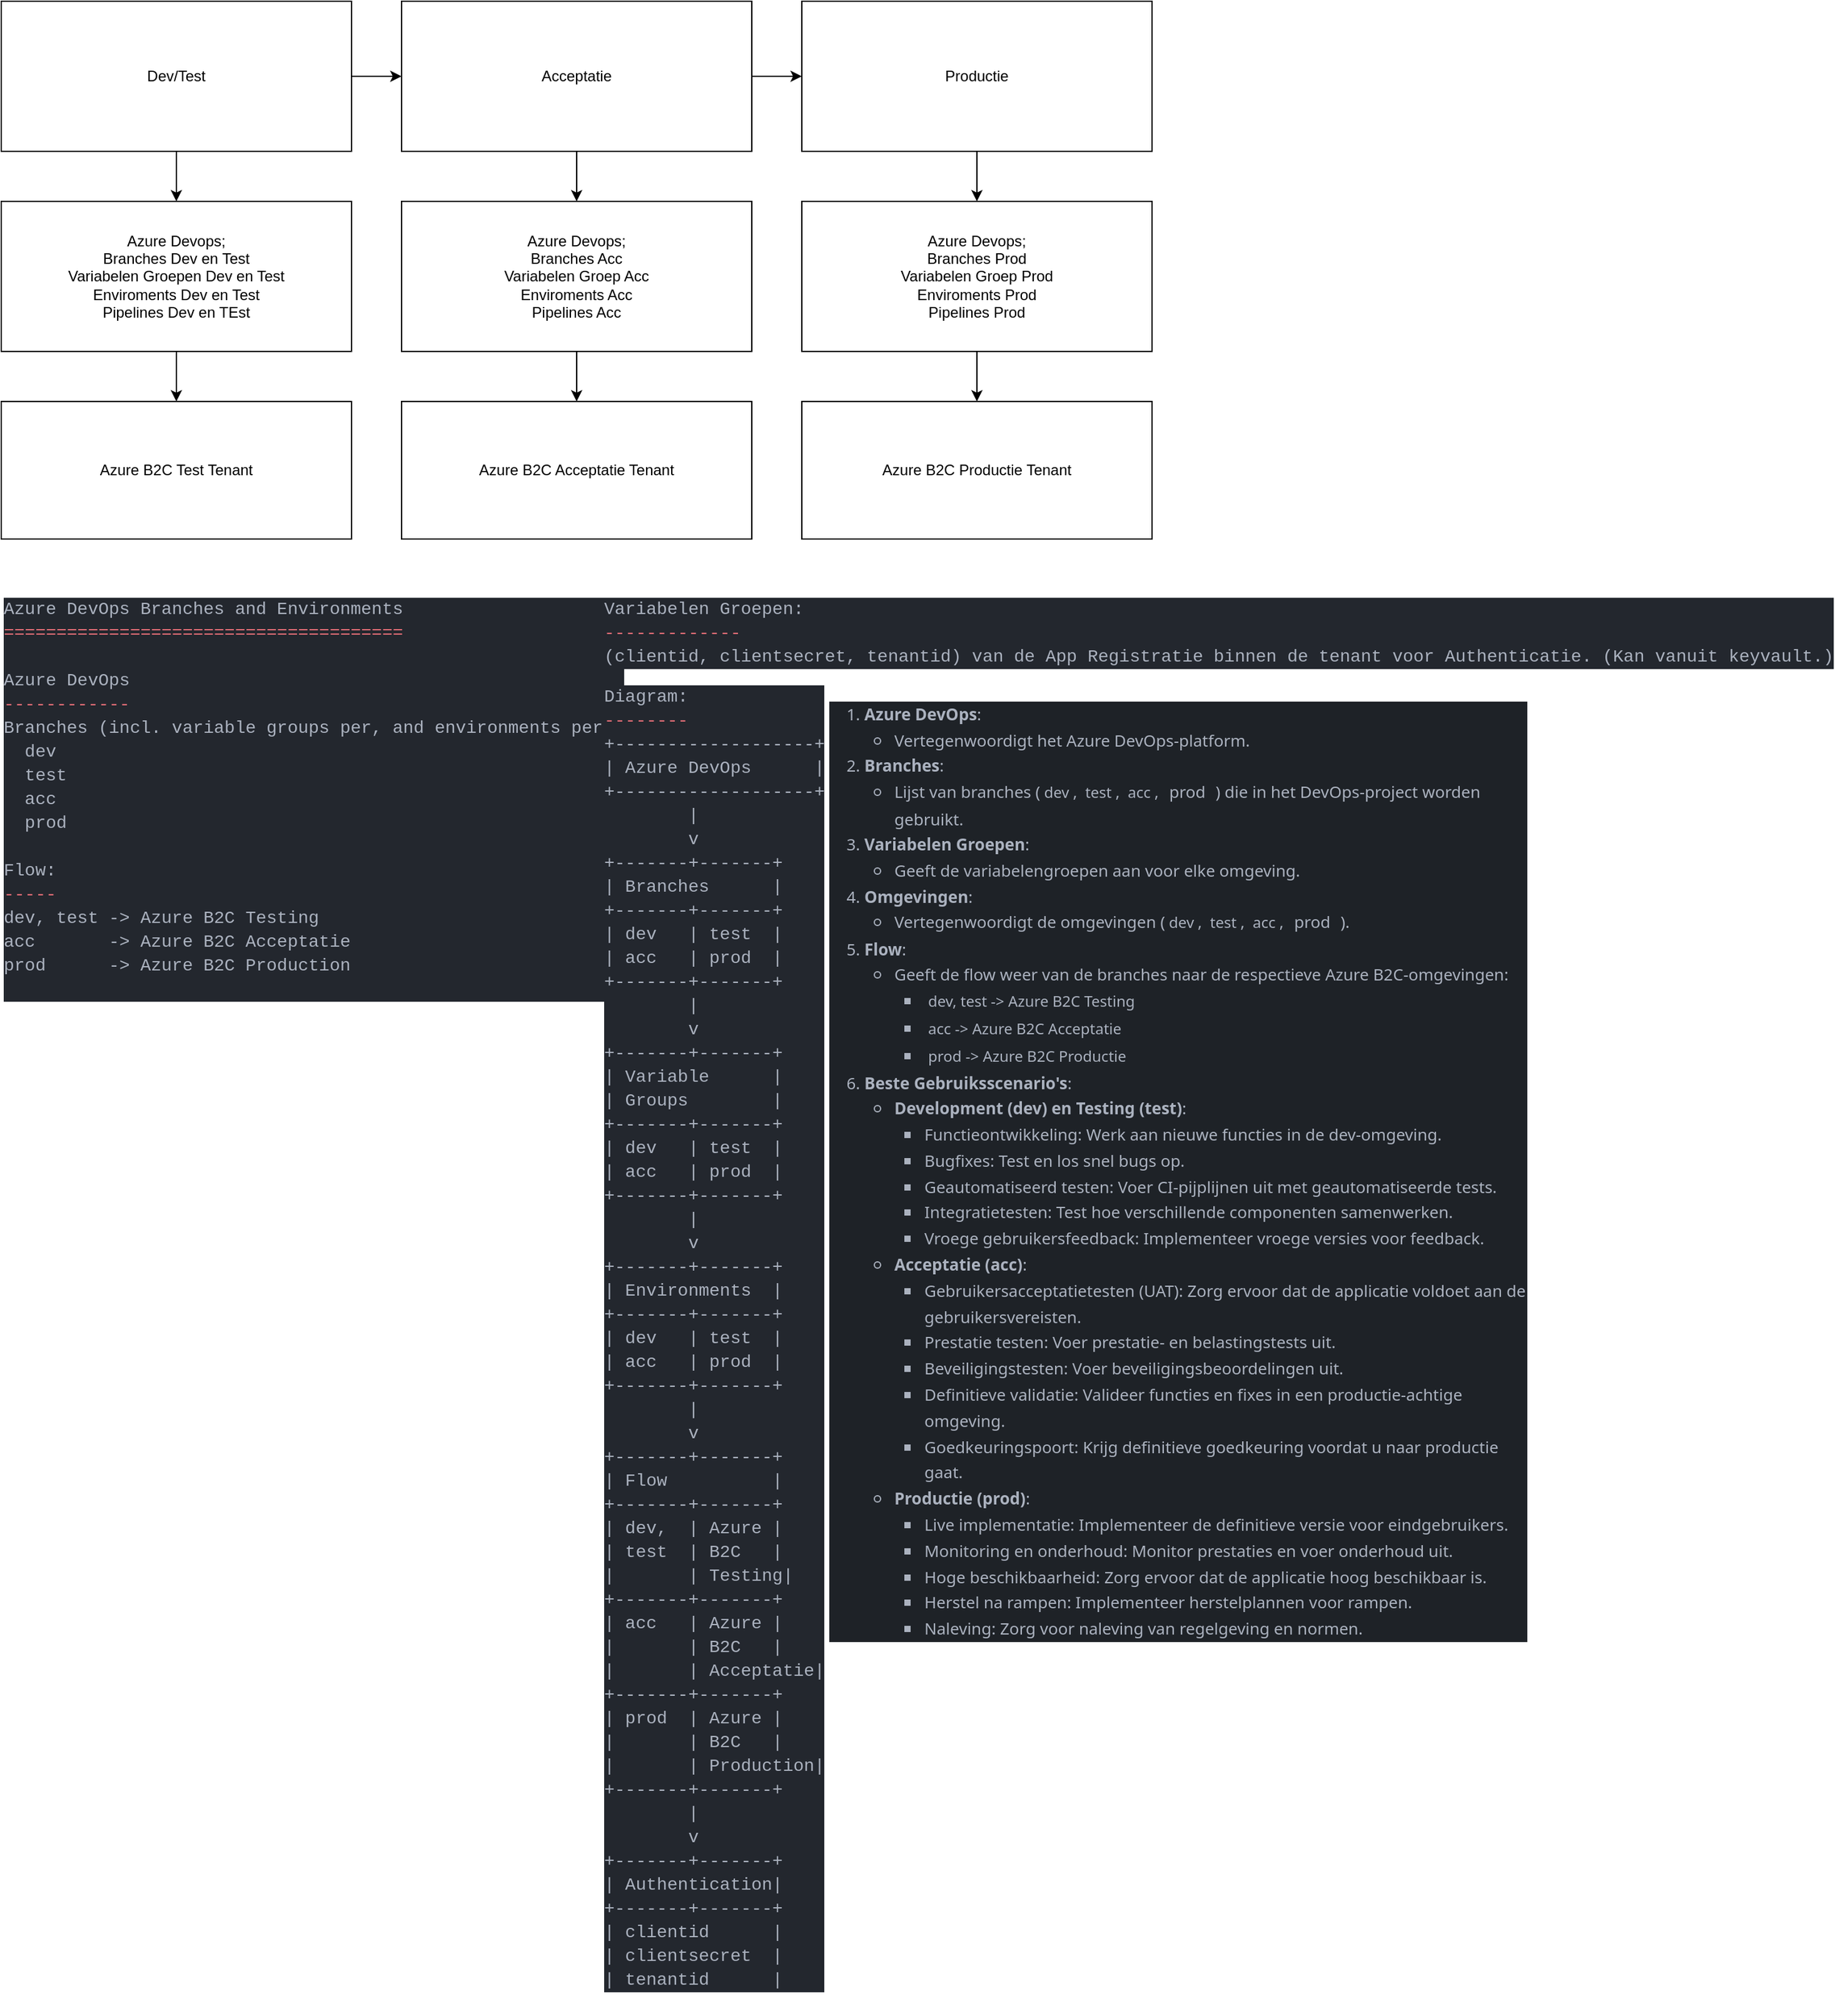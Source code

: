 <mxfile version="24.8.4">
  <diagram name="Page-1" id="_1MWCBeagtgbKKwirDyr">
    <mxGraphModel dx="1424" dy="1261" grid="1" gridSize="10" guides="1" tooltips="1" connect="1" arrows="1" fold="1" page="1" pageScale="1" pageWidth="827" pageHeight="1169" math="0" shadow="0">
      <root>
        <mxCell id="0" />
        <mxCell id="1" parent="0" />
        <mxCell id="xZTG9cuoFfoog_Mrd_5Y-6" style="edgeStyle=orthogonalEdgeStyle;rounded=0;orthogonalLoop=1;jettySize=auto;html=1;entryX=0.5;entryY=0;entryDx=0;entryDy=0;" edge="1" parent="1" source="xZTG9cuoFfoog_Mrd_5Y-1" target="xZTG9cuoFfoog_Mrd_5Y-4">
          <mxGeometry relative="1" as="geometry" />
        </mxCell>
        <mxCell id="xZTG9cuoFfoog_Mrd_5Y-12" style="edgeStyle=orthogonalEdgeStyle;rounded=0;orthogonalLoop=1;jettySize=auto;html=1;entryX=0;entryY=0.5;entryDx=0;entryDy=0;" edge="1" parent="1" source="xZTG9cuoFfoog_Mrd_5Y-1" target="xZTG9cuoFfoog_Mrd_5Y-2">
          <mxGeometry relative="1" as="geometry" />
        </mxCell>
        <mxCell id="xZTG9cuoFfoog_Mrd_5Y-1" value="Dev/Test" style="rounded=0;whiteSpace=wrap;html=1;" vertex="1" parent="1">
          <mxGeometry width="280" height="120" as="geometry" />
        </mxCell>
        <mxCell id="xZTG9cuoFfoog_Mrd_5Y-10" style="edgeStyle=orthogonalEdgeStyle;rounded=0;orthogonalLoop=1;jettySize=auto;html=1;" edge="1" parent="1" source="xZTG9cuoFfoog_Mrd_5Y-2" target="xZTG9cuoFfoog_Mrd_5Y-8">
          <mxGeometry relative="1" as="geometry" />
        </mxCell>
        <mxCell id="xZTG9cuoFfoog_Mrd_5Y-13" style="edgeStyle=orthogonalEdgeStyle;rounded=0;orthogonalLoop=1;jettySize=auto;html=1;entryX=0;entryY=0.5;entryDx=0;entryDy=0;" edge="1" parent="1" source="xZTG9cuoFfoog_Mrd_5Y-2" target="xZTG9cuoFfoog_Mrd_5Y-3">
          <mxGeometry relative="1" as="geometry" />
        </mxCell>
        <mxCell id="xZTG9cuoFfoog_Mrd_5Y-2" value="Acceptatie" style="rounded=0;whiteSpace=wrap;html=1;" vertex="1" parent="1">
          <mxGeometry x="320" width="280" height="120" as="geometry" />
        </mxCell>
        <mxCell id="xZTG9cuoFfoog_Mrd_5Y-16" style="edgeStyle=orthogonalEdgeStyle;rounded=0;orthogonalLoop=1;jettySize=auto;html=1;entryX=0.5;entryY=0;entryDx=0;entryDy=0;" edge="1" parent="1" source="xZTG9cuoFfoog_Mrd_5Y-3" target="xZTG9cuoFfoog_Mrd_5Y-14">
          <mxGeometry relative="1" as="geometry" />
        </mxCell>
        <mxCell id="xZTG9cuoFfoog_Mrd_5Y-3" value="Productie" style="rounded=0;whiteSpace=wrap;html=1;" vertex="1" parent="1">
          <mxGeometry x="640" width="280" height="120" as="geometry" />
        </mxCell>
        <mxCell id="xZTG9cuoFfoog_Mrd_5Y-7" style="edgeStyle=orthogonalEdgeStyle;rounded=0;orthogonalLoop=1;jettySize=auto;html=1;entryX=0.5;entryY=0;entryDx=0;entryDy=0;" edge="1" parent="1" source="xZTG9cuoFfoog_Mrd_5Y-4" target="xZTG9cuoFfoog_Mrd_5Y-5">
          <mxGeometry relative="1" as="geometry" />
        </mxCell>
        <mxCell id="xZTG9cuoFfoog_Mrd_5Y-4" value="Azure Devops;&lt;div&gt;Branches Dev en Test&lt;/div&gt;&lt;div&gt;Variabelen Groepen Dev en Test&lt;/div&gt;&lt;div&gt;Enviroments Dev en Test&lt;/div&gt;&lt;div&gt;Pipelines Dev en TEst&lt;/div&gt;" style="rounded=0;whiteSpace=wrap;html=1;" vertex="1" parent="1">
          <mxGeometry y="160" width="280" height="120" as="geometry" />
        </mxCell>
        <mxCell id="xZTG9cuoFfoog_Mrd_5Y-5" value="Azure B2C Test Tenant" style="rounded=0;whiteSpace=wrap;html=1;" vertex="1" parent="1">
          <mxGeometry y="320" width="280" height="110" as="geometry" />
        </mxCell>
        <mxCell id="xZTG9cuoFfoog_Mrd_5Y-11" style="edgeStyle=orthogonalEdgeStyle;rounded=0;orthogonalLoop=1;jettySize=auto;html=1;entryX=0.5;entryY=0;entryDx=0;entryDy=0;" edge="1" parent="1" source="xZTG9cuoFfoog_Mrd_5Y-8" target="xZTG9cuoFfoog_Mrd_5Y-9">
          <mxGeometry relative="1" as="geometry" />
        </mxCell>
        <mxCell id="xZTG9cuoFfoog_Mrd_5Y-8" value="Azure Devops;&lt;div&gt;Branches Acc&lt;/div&gt;&lt;div&gt;Variabelen Groep Acc&lt;/div&gt;&lt;div&gt;Enviroments Acc&lt;/div&gt;&lt;div&gt;Pipelines Acc&lt;/div&gt;" style="rounded=0;whiteSpace=wrap;html=1;" vertex="1" parent="1">
          <mxGeometry x="320" y="160" width="280" height="120" as="geometry" />
        </mxCell>
        <mxCell id="xZTG9cuoFfoog_Mrd_5Y-9" value="Azure B2C Acceptatie Tenant" style="rounded=0;whiteSpace=wrap;html=1;" vertex="1" parent="1">
          <mxGeometry x="320" y="320" width="280" height="110" as="geometry" />
        </mxCell>
        <mxCell id="xZTG9cuoFfoog_Mrd_5Y-17" style="edgeStyle=orthogonalEdgeStyle;rounded=0;orthogonalLoop=1;jettySize=auto;html=1;entryX=0.5;entryY=0;entryDx=0;entryDy=0;" edge="1" parent="1" source="xZTG9cuoFfoog_Mrd_5Y-14" target="xZTG9cuoFfoog_Mrd_5Y-15">
          <mxGeometry relative="1" as="geometry" />
        </mxCell>
        <mxCell id="xZTG9cuoFfoog_Mrd_5Y-14" value="Azure Devops;&lt;div&gt;Branches Prod&lt;/div&gt;&lt;div&gt;Variabelen Groep&amp;nbsp;&lt;span style=&quot;background-color: initial;&quot;&gt;Prod&lt;/span&gt;&lt;/div&gt;&lt;div&gt;Enviroments&amp;nbsp;&lt;span style=&quot;background-color: initial;&quot;&gt;Prod&lt;/span&gt;&lt;/div&gt;&lt;div&gt;Pipelines&amp;nbsp;&lt;span style=&quot;background-color: initial;&quot;&gt;Prod&lt;/span&gt;&lt;/div&gt;" style="rounded=0;whiteSpace=wrap;html=1;" vertex="1" parent="1">
          <mxGeometry x="640" y="160" width="280" height="120" as="geometry" />
        </mxCell>
        <mxCell id="xZTG9cuoFfoog_Mrd_5Y-15" value="Azure B2C Productie Tenant" style="rounded=0;whiteSpace=wrap;html=1;" vertex="1" parent="1">
          <mxGeometry x="640" y="320" width="280" height="110" as="geometry" />
        </mxCell>
        <mxCell id="xZTG9cuoFfoog_Mrd_5Y-18" value="&lt;div style=&quot;color: #abb2bf;background-color: #23272e;font-family: Consolas, &#39;Courier New&#39;, monospace;font-weight: normal;font-size: 14px;line-height: 19px;white-space: pre;&quot;&gt;&lt;div&gt;&lt;span style=&quot;color: #abb2bf;&quot;&gt;Azure DevOps Branches and Environments&lt;/span&gt;&lt;/div&gt;&lt;div&gt;&lt;span style=&quot;color: #e06c75;&quot;&gt;======================================&lt;/span&gt;&lt;/div&gt;&lt;br&gt;&lt;div&gt;&lt;span style=&quot;color: #abb2bf;&quot;&gt;Azure DevOps&lt;/span&gt;&lt;/div&gt;&lt;div&gt;&lt;span style=&quot;color: #e06c75;&quot;&gt;------------&lt;/span&gt;&lt;/div&gt;&lt;div&gt;&lt;span style=&quot;color: #abb2bf;&quot;&gt;Branches (incl. variable groups per, and environments per):&lt;/span&gt;&lt;/div&gt;&lt;div&gt;&lt;span style=&quot;color: #abb2bf;&quot;&gt;&amp;nbsp; dev&lt;/span&gt;&lt;/div&gt;&lt;div&gt;&lt;span style=&quot;color: #abb2bf;&quot;&gt;&amp;nbsp; test&lt;/span&gt;&lt;/div&gt;&lt;div&gt;&lt;span style=&quot;color: #abb2bf;&quot;&gt;&amp;nbsp; acc&lt;/span&gt;&lt;/div&gt;&lt;div&gt;&lt;span style=&quot;color: #abb2bf;&quot;&gt;&amp;nbsp; prod&lt;/span&gt;&lt;/div&gt;&lt;br&gt;&lt;div&gt;&lt;span style=&quot;color: #abb2bf;&quot;&gt;Flow:&lt;/span&gt;&lt;/div&gt;&lt;div&gt;&lt;span style=&quot;color: #e06c75;&quot;&gt;-----&lt;/span&gt;&lt;/div&gt;&lt;div&gt;&lt;span style=&quot;color: #abb2bf;&quot;&gt;dev, test -&amp;gt; Azure B2C Testing&lt;/span&gt;&lt;/div&gt;&lt;div&gt;&lt;span style=&quot;color: #abb2bf;&quot;&gt;acc &amp;nbsp; &amp;nbsp; &amp;nbsp; -&amp;gt; Azure B2C Acceptatie&lt;/span&gt;&lt;/div&gt;&lt;div&gt;&lt;span style=&quot;color: #abb2bf;&quot;&gt;prod &amp;nbsp; &amp;nbsp; &amp;nbsp;-&amp;gt; Azure B2C Production&lt;/span&gt;&lt;/div&gt;&lt;br&gt;&lt;/div&gt;" style="text;whiteSpace=wrap;html=1;" vertex="1" parent="1">
          <mxGeometry y="470" width="490" height="350" as="geometry" />
        </mxCell>
        <mxCell id="xZTG9cuoFfoog_Mrd_5Y-20" value="&lt;div style=&quot;color: #abb2bf;background-color: #23272e;font-family: Consolas, &#39;Courier New&#39;, monospace;font-weight: normal;font-size: 14px;line-height: 19px;white-space: pre;&quot;&gt;&lt;div&gt;&lt;span style=&quot;color: #abb2bf;&quot;&gt;Variabelen Groepen:&lt;/span&gt;&lt;/div&gt;&lt;div&gt;&lt;span style=&quot;color: #e06c75;&quot;&gt;-------------&lt;/span&gt;&lt;/div&gt;&lt;div&gt;&lt;span style=&quot;color: #abb2bf;&quot;&gt;(clientid, clientsecret, tenantid) van de App Registratie binnen de tenant voor Authenticatie. (Kan vanuit keyvault.)&lt;/span&gt;&lt;/div&gt;&lt;/div&gt;" style="text;whiteSpace=wrap;html=1;" vertex="1" parent="1">
          <mxGeometry x="480" y="470" width="560" height="80" as="geometry" />
        </mxCell>
        <mxCell id="xZTG9cuoFfoog_Mrd_5Y-21" value="&lt;div style=&quot;color: #abb2bf;background-color: #23272e;font-family: Consolas, &#39;Courier New&#39;, monospace;font-weight: normal;font-size: 14px;line-height: 19px;white-space: pre;&quot;&gt;&lt;div&gt;&lt;span style=&quot;color: #abb2bf;&quot;&gt;Diagram:&lt;/span&gt;&lt;/div&gt;&lt;div&gt;&lt;span style=&quot;color: #e06c75;&quot;&gt;--------&lt;/span&gt;&lt;/div&gt;&lt;div&gt;&lt;span style=&quot;color: #abb2bf;&quot;&gt;+-------------------+&lt;/span&gt;&lt;/div&gt;&lt;div&gt;&lt;span style=&quot;color: #abb2bf;&quot;&gt;| Azure DevOps &amp;nbsp; &amp;nbsp; &amp;nbsp;|&lt;/span&gt;&lt;/div&gt;&lt;div&gt;&lt;span style=&quot;color: #abb2bf;&quot;&gt;+-------------------+&lt;/span&gt;&lt;/div&gt;&lt;div&gt;&lt;span style=&quot;color: #abb2bf;&quot;&gt;&amp;nbsp; &amp;nbsp; &amp;nbsp; &amp;nbsp; |&lt;/span&gt;&lt;/div&gt;&lt;div&gt;&lt;span style=&quot;color: #abb2bf;&quot;&gt;&amp;nbsp; &amp;nbsp; &amp;nbsp; &amp;nbsp; v&lt;/span&gt;&lt;/div&gt;&lt;div&gt;&lt;span style=&quot;color: #abb2bf;&quot;&gt;+-------+-------+&lt;/span&gt;&lt;/div&gt;&lt;div&gt;&lt;span style=&quot;color: #abb2bf;&quot;&gt;| Branches &amp;nbsp; &amp;nbsp; &amp;nbsp;|&lt;/span&gt;&lt;/div&gt;&lt;div&gt;&lt;span style=&quot;color: #abb2bf;&quot;&gt;+-------+-------+&lt;/span&gt;&lt;/div&gt;&lt;div&gt;&lt;span style=&quot;color: #abb2bf;&quot;&gt;| dev &amp;nbsp; | test &amp;nbsp;|&lt;/span&gt;&lt;/div&gt;&lt;div&gt;&lt;span style=&quot;color: #abb2bf;&quot;&gt;| acc &amp;nbsp; | prod &amp;nbsp;|&lt;/span&gt;&lt;/div&gt;&lt;div&gt;&lt;span style=&quot;color: #abb2bf;&quot;&gt;+-------+-------+&lt;/span&gt;&lt;/div&gt;&lt;div&gt;&lt;span style=&quot;color: #abb2bf;&quot;&gt;&amp;nbsp; &amp;nbsp; &amp;nbsp; &amp;nbsp; |&lt;/span&gt;&lt;/div&gt;&lt;div&gt;&lt;span style=&quot;color: #abb2bf;&quot;&gt;&amp;nbsp; &amp;nbsp; &amp;nbsp; &amp;nbsp; v&lt;/span&gt;&lt;/div&gt;&lt;div&gt;&lt;span style=&quot;color: #abb2bf;&quot;&gt;+-------+-------+&lt;/span&gt;&lt;/div&gt;&lt;div&gt;&lt;span style=&quot;color: #abb2bf;&quot;&gt;| Variable &amp;nbsp; &amp;nbsp; &amp;nbsp;|&lt;/span&gt;&lt;/div&gt;&lt;div&gt;&lt;span style=&quot;color: #abb2bf;&quot;&gt;| Groups &amp;nbsp; &amp;nbsp; &amp;nbsp; &amp;nbsp;|&lt;/span&gt;&lt;/div&gt;&lt;div&gt;&lt;span style=&quot;color: #abb2bf;&quot;&gt;+-------+-------+&lt;/span&gt;&lt;/div&gt;&lt;div&gt;&lt;span style=&quot;color: #abb2bf;&quot;&gt;| dev &amp;nbsp; | test &amp;nbsp;|&lt;/span&gt;&lt;/div&gt;&lt;div&gt;&lt;span style=&quot;color: #abb2bf;&quot;&gt;| acc &amp;nbsp; | prod &amp;nbsp;|&lt;/span&gt;&lt;/div&gt;&lt;div&gt;&lt;span style=&quot;color: #abb2bf;&quot;&gt;+-------+-------+&lt;/span&gt;&lt;/div&gt;&lt;div&gt;&lt;span style=&quot;color: #abb2bf;&quot;&gt;&amp;nbsp; &amp;nbsp; &amp;nbsp; &amp;nbsp; |&lt;/span&gt;&lt;/div&gt;&lt;div&gt;&lt;span style=&quot;color: #abb2bf;&quot;&gt;&amp;nbsp; &amp;nbsp; &amp;nbsp; &amp;nbsp; v&lt;/span&gt;&lt;/div&gt;&lt;div&gt;&lt;span style=&quot;color: #abb2bf;&quot;&gt;+-------+-------+&lt;/span&gt;&lt;/div&gt;&lt;div&gt;&lt;span style=&quot;color: #abb2bf;&quot;&gt;| Environments &amp;nbsp;|&lt;/span&gt;&lt;/div&gt;&lt;div&gt;&lt;span style=&quot;color: #abb2bf;&quot;&gt;+-------+-------+&lt;/span&gt;&lt;/div&gt;&lt;div&gt;&lt;span style=&quot;color: #abb2bf;&quot;&gt;| dev &amp;nbsp; | test &amp;nbsp;|&lt;/span&gt;&lt;/div&gt;&lt;div&gt;&lt;span style=&quot;color: #abb2bf;&quot;&gt;| acc &amp;nbsp; | prod &amp;nbsp;|&lt;/span&gt;&lt;/div&gt;&lt;div&gt;&lt;span style=&quot;color: #abb2bf;&quot;&gt;+-------+-------+&lt;/span&gt;&lt;/div&gt;&lt;div&gt;&lt;span style=&quot;color: #abb2bf;&quot;&gt;&amp;nbsp; &amp;nbsp; &amp;nbsp; &amp;nbsp; |&lt;/span&gt;&lt;/div&gt;&lt;div&gt;&lt;span style=&quot;color: #abb2bf;&quot;&gt;&amp;nbsp; &amp;nbsp; &amp;nbsp; &amp;nbsp; v&lt;/span&gt;&lt;/div&gt;&lt;div&gt;&lt;span style=&quot;color: #abb2bf;&quot;&gt;+-------+-------+&lt;/span&gt;&lt;/div&gt;&lt;div&gt;&lt;span style=&quot;color: #abb2bf;&quot;&gt;| Flow &amp;nbsp; &amp;nbsp; &amp;nbsp; &amp;nbsp; &amp;nbsp;|&lt;/span&gt;&lt;/div&gt;&lt;div&gt;&lt;span style=&quot;color: #abb2bf;&quot;&gt;+-------+-------+&lt;/span&gt;&lt;/div&gt;&lt;div&gt;&lt;span style=&quot;color: #abb2bf;&quot;&gt;| dev, &amp;nbsp;| Azure |&lt;/span&gt;&lt;/div&gt;&lt;div&gt;&lt;span style=&quot;color: #abb2bf;&quot;&gt;| test &amp;nbsp;| B2C &amp;nbsp; |&lt;/span&gt;&lt;/div&gt;&lt;div&gt;&lt;span style=&quot;color: #abb2bf;&quot;&gt;| &amp;nbsp; &amp;nbsp; &amp;nbsp; | Testing|&lt;/span&gt;&lt;/div&gt;&lt;div&gt;&lt;span style=&quot;color: #abb2bf;&quot;&gt;+-------+-------+&lt;/span&gt;&lt;/div&gt;&lt;div&gt;&lt;span style=&quot;color: #abb2bf;&quot;&gt;| acc &amp;nbsp; | Azure |&lt;/span&gt;&lt;/div&gt;&lt;div&gt;&lt;span style=&quot;color: #abb2bf;&quot;&gt;| &amp;nbsp; &amp;nbsp; &amp;nbsp; | B2C &amp;nbsp; |&lt;/span&gt;&lt;/div&gt;&lt;div&gt;&lt;span style=&quot;color: #abb2bf;&quot;&gt;| &amp;nbsp; &amp;nbsp; &amp;nbsp; | Acceptatie|&lt;/span&gt;&lt;/div&gt;&lt;div&gt;&lt;span style=&quot;color: #abb2bf;&quot;&gt;+-------+-------+&lt;/span&gt;&lt;/div&gt;&lt;div&gt;&lt;span style=&quot;color: #abb2bf;&quot;&gt;| prod &amp;nbsp;| Azure |&lt;/span&gt;&lt;/div&gt;&lt;div&gt;&lt;span style=&quot;color: #abb2bf;&quot;&gt;| &amp;nbsp; &amp;nbsp; &amp;nbsp; | B2C &amp;nbsp; |&lt;/span&gt;&lt;/div&gt;&lt;div&gt;&lt;span style=&quot;color: #abb2bf;&quot;&gt;| &amp;nbsp; &amp;nbsp; &amp;nbsp; | Production|&lt;/span&gt;&lt;/div&gt;&lt;div&gt;&lt;span style=&quot;color: #abb2bf;&quot;&gt;+-------+-------+&lt;/span&gt;&lt;/div&gt;&lt;div&gt;&lt;span style=&quot;color: #abb2bf;&quot;&gt;&amp;nbsp; &amp;nbsp; &amp;nbsp; &amp;nbsp; |&lt;/span&gt;&lt;/div&gt;&lt;div&gt;&lt;span style=&quot;color: #abb2bf;&quot;&gt;&amp;nbsp; &amp;nbsp; &amp;nbsp; &amp;nbsp; v&lt;/span&gt;&lt;/div&gt;&lt;div&gt;&lt;span style=&quot;color: #abb2bf;&quot;&gt;+-------+-------+&lt;/span&gt;&lt;/div&gt;&lt;div&gt;&lt;span style=&quot;color: #abb2bf;&quot;&gt;| Authentication|&lt;/span&gt;&lt;/div&gt;&lt;div&gt;&lt;span style=&quot;color: #abb2bf;&quot;&gt;+-------+-------+&lt;/span&gt;&lt;/div&gt;&lt;div&gt;&lt;span style=&quot;color: #abb2bf;&quot;&gt;| clientid &amp;nbsp; &amp;nbsp; &amp;nbsp;|&lt;/span&gt;&lt;/div&gt;&lt;div&gt;&lt;span style=&quot;color: #abb2bf;&quot;&gt;| clientsecret &amp;nbsp;|&lt;/span&gt;&lt;/div&gt;&lt;div&gt;&lt;span style=&quot;color: #abb2bf;&quot;&gt;| tenantid &amp;nbsp; &amp;nbsp; &amp;nbsp;|&lt;/span&gt;&lt;/div&gt;&lt;/div&gt;" style="text;whiteSpace=wrap;html=1;" vertex="1" parent="1">
          <mxGeometry x="480" y="540" width="200" height="1070" as="geometry" />
        </mxCell>
        <UserObject label="&lt;ol style=&quot;padding-inline-start: 28px; color: rgb(171, 178, 191); font-family: &amp;quot;Segoe WPC&amp;quot;, &amp;quot;Segoe UI&amp;quot;, sans-serif; font-size: 13px; font-style: normal; font-variant-ligatures: normal; font-variant-caps: normal; font-weight: 400; letter-spacing: normal; orphans: 2; text-align: start; text-indent: 0px; text-transform: none; widows: 2; word-spacing: 0px; -webkit-text-stroke-width: 0px; white-space: normal; background-color: rgb(30, 34, 39); text-decoration-thickness: initial; text-decoration-style: initial; text-decoration-color: initial;&quot;&gt;&lt;li style=&quot;line-height: 1.3rem;&quot;&gt;&lt;p style=&quot;line-height: 1.5em; margin: 0px;&quot;&gt;&lt;strong&gt;Azure DevOps&lt;/strong&gt;:&lt;/p&gt;&lt;ul style=&quot;padding-inline-start: 24px;&quot;&gt;&lt;li style=&quot;line-height: 1.3rem;&quot;&gt;Vertegenwoordigt het Azure DevOps-platform.&lt;/li&gt;&lt;/ul&gt;&lt;/li&gt;&lt;li style=&quot;line-height: 1.3rem;&quot;&gt;&lt;p style=&quot;line-height: 1.5em; margin: 0px;&quot;&gt;&lt;strong&gt;Branches&lt;/strong&gt;:&lt;/p&gt;&lt;ul style=&quot;padding-inline-start: 24px;&quot;&gt;&lt;li style=&quot;line-height: 1.3rem;&quot;&gt;Lijst van branches (&lt;code style=&quot;background-color: var(--vscode-textPreformat-background); border-radius: 4px; color: var(--vscode-textPreformat-foreground); font-family: var(--monaco-monospace-font); font-size: 12px; padding: 1px 3px;&quot;&gt;dev&lt;/code&gt;,&lt;span&gt;&amp;nbsp;&lt;/span&gt;&lt;code style=&quot;background-color: var(--vscode-textPreformat-background); border-radius: 4px; color: var(--vscode-textPreformat-foreground); font-family: var(--monaco-monospace-font); font-size: 12px; padding: 1px 3px;&quot;&gt;test&lt;/code&gt;,&lt;span&gt;&amp;nbsp;&lt;/span&gt;&lt;code style=&quot;background-color: var(--vscode-textPreformat-background); border-radius: 4px; color: var(--vscode-textPreformat-foreground); font-family: var(--monaco-monospace-font); font-size: 12px; padding: 1px 3px;&quot;&gt;acc&lt;/code&gt;,&lt;span&gt;&amp;nbsp;&lt;/span&gt;&lt;a data-href=&quot;file:///c%3A/Users/DannyvanderSluis/tmp/azureb2c/Ajax%20B2C-1/prod&quot; href=&quot;vscode-file://vscode-app/c:/Users/DannyvanderSluis/AppData/Local/Programs/Microsoft%20VS%20Code/resources/app/out/vs/code/electron-sandbox/workbench/workbench.html&quot; title=&quot;&quot; draggable=&quot;true&quot; data-keybinding-context=&quot;8105&quot; class=&quot;chat-inline-anchor-widget show-file-icons&quot; style=&quot;border: 1px solid var(--vscode-chat-requestBorder,var(--vscode-input-background,transparent)); border-radius: 4px; font-weight: 400; margin: 0px 1px; padding: 1px 3px; text-decoration: none; text-wrap: nowrap; width: fit-content; color: inherit; user-select: text;&quot;&gt;&lt;span class=&quot;icon file-icon ajax/b2c-1-name-dir-icon prod-name-file-icon name-file-icon ext-file-icon unknown-lang-file-icon&quot; style=&quot;line-height: 1em; overflow: hidden; vertical-align: middle; font-size: 11.7px;&quot;&gt;&lt;/span&gt;&lt;span class=&quot;icon-label&quot; style=&quot;padding-right: 3px; text-wrap: wrap;&quot;&gt;prod&lt;/span&gt;&lt;/a&gt;) die in het DevOps-project worden gebruikt.&lt;/li&gt;&lt;/ul&gt;&lt;/li&gt;&lt;li style=&quot;line-height: 1.3rem;&quot;&gt;&lt;p style=&quot;line-height: 1.5em; margin: 0px;&quot;&gt;&lt;strong&gt;Variabelen Groepen&lt;/strong&gt;:&lt;/p&gt;&lt;ul style=&quot;padding-inline-start: 24px;&quot;&gt;&lt;li style=&quot;line-height: 1.3rem;&quot;&gt;Geeft de variabelengroepen aan voor elke omgeving.&lt;/li&gt;&lt;/ul&gt;&lt;/li&gt;&lt;li style=&quot;line-height: 1.3rem;&quot;&gt;&lt;p style=&quot;line-height: 1.5em; margin: 0px;&quot;&gt;&lt;strong&gt;Omgevingen&lt;/strong&gt;:&lt;/p&gt;&lt;ul style=&quot;padding-inline-start: 24px;&quot;&gt;&lt;li style=&quot;line-height: 1.3rem;&quot;&gt;Vertegenwoordigt de omgevingen (&lt;code style=&quot;background-color: var(--vscode-textPreformat-background); border-radius: 4px; color: var(--vscode-textPreformat-foreground); font-family: var(--monaco-monospace-font); font-size: 12px; padding: 1px 3px;&quot;&gt;dev&lt;/code&gt;,&lt;span&gt;&amp;nbsp;&lt;/span&gt;&lt;code style=&quot;background-color: var(--vscode-textPreformat-background); border-radius: 4px; color: var(--vscode-textPreformat-foreground); font-family: var(--monaco-monospace-font); font-size: 12px; padding: 1px 3px;&quot;&gt;test&lt;/code&gt;,&lt;span&gt;&amp;nbsp;&lt;/span&gt;&lt;code style=&quot;background-color: var(--vscode-textPreformat-background); border-radius: 4px; color: var(--vscode-textPreformat-foreground); font-family: var(--monaco-monospace-font); font-size: 12px; padding: 1px 3px;&quot;&gt;acc&lt;/code&gt;,&lt;span&gt;&amp;nbsp;&lt;/span&gt;&lt;a data-href=&quot;file:///c%3A/Users/DannyvanderSluis/tmp/azureb2c/Ajax%20B2C-1/prod&quot; href=&quot;vscode-file://vscode-app/c:/Users/DannyvanderSluis/AppData/Local/Programs/Microsoft%20VS%20Code/resources/app/out/vs/code/electron-sandbox/workbench/workbench.html&quot; title=&quot;&quot; draggable=&quot;true&quot; data-keybinding-context=&quot;8106&quot; class=&quot;chat-inline-anchor-widget show-file-icons&quot; style=&quot;border: 1px solid var(--vscode-chat-requestBorder,var(--vscode-input-background,transparent)); border-radius: 4px; font-weight: 400; margin: 0px 1px; padding: 1px 3px; text-decoration: none; text-wrap: nowrap; width: fit-content; color: inherit; user-select: text;&quot;&gt;&lt;span class=&quot;icon file-icon ajax/b2c-1-name-dir-icon prod-name-file-icon name-file-icon ext-file-icon unknown-lang-file-icon&quot; style=&quot;line-height: 1em; overflow: hidden; vertical-align: middle; font-size: 11.7px;&quot;&gt;&lt;/span&gt;&lt;span class=&quot;icon-label&quot; style=&quot;padding-right: 3px; text-wrap: wrap;&quot;&gt;prod&lt;/span&gt;&lt;/a&gt;).&lt;/li&gt;&lt;/ul&gt;&lt;/li&gt;&lt;li style=&quot;line-height: 1.3rem;&quot;&gt;&lt;p style=&quot;line-height: 1.5em; margin: 0px;&quot;&gt;&lt;strong&gt;Flow&lt;/strong&gt;:&lt;/p&gt;&lt;ul style=&quot;padding-inline-start: 24px;&quot;&gt;&lt;li style=&quot;line-height: 1.3rem;&quot;&gt;Geeft de flow weer van de branches naar de respectieve Azure B2C-omgevingen:&lt;ul style=&quot;padding-inline-start: 24px;&quot;&gt;&lt;li style=&quot;line-height: 1.3rem;&quot;&gt;&lt;code style=&quot;background-color: var(--vscode-textPreformat-background); border-radius: 4px; color: var(--vscode-textPreformat-foreground); font-family: var(--monaco-monospace-font); font-size: 12px; padding: 1px 3px;&quot;&gt;dev, test -&amp;gt; Azure B2C Testing&lt;/code&gt;&lt;/li&gt;&lt;li style=&quot;line-height: 1.3rem;&quot;&gt;&lt;code style=&quot;background-color: var(--vscode-textPreformat-background); border-radius: 4px; color: var(--vscode-textPreformat-foreground); font-family: var(--monaco-monospace-font); font-size: 12px; padding: 1px 3px;&quot;&gt;acc -&amp;gt; Azure B2C Acceptatie&lt;/code&gt;&lt;/li&gt;&lt;li style=&quot;line-height: 1.3rem;&quot;&gt;&lt;code style=&quot;background-color: var(--vscode-textPreformat-background); border-radius: 4px; color: var(--vscode-textPreformat-foreground); font-family: var(--monaco-monospace-font); font-size: 12px; padding: 1px 3px;&quot;&gt;prod -&amp;gt; Azure B2C Productie&lt;/code&gt;&lt;/li&gt;&lt;/ul&gt;&lt;/li&gt;&lt;/ul&gt;&lt;/li&gt;&lt;li style=&quot;line-height: 1.3rem;&quot;&gt;&lt;p style=&quot;line-height: 1.5em; margin: 0px;&quot;&gt;&lt;strong&gt;Beste Gebruiksscenario&#39;s&lt;/strong&gt;:&lt;/p&gt;&lt;ul style=&quot;padding-inline-start: 24px;&quot;&gt;&lt;li style=&quot;line-height: 1.3rem;&quot;&gt;&lt;strong&gt;Development (dev) en Testing (test)&lt;/strong&gt;:&lt;ul style=&quot;padding-inline-start: 24px;&quot;&gt;&lt;li style=&quot;line-height: 1.3rem;&quot;&gt;Functieontwikkeling: Werk aan nieuwe functies in de dev-omgeving.&lt;/li&gt;&lt;li style=&quot;line-height: 1.3rem;&quot;&gt;Bugfixes: Test en los snel bugs op.&lt;/li&gt;&lt;li style=&quot;line-height: 1.3rem;&quot;&gt;Geautomatiseerd testen: Voer CI-pijplijnen uit met geautomatiseerde tests.&lt;/li&gt;&lt;li style=&quot;line-height: 1.3rem;&quot;&gt;Integratietesten: Test hoe verschillende componenten samenwerken.&lt;/li&gt;&lt;li style=&quot;line-height: 1.3rem;&quot;&gt;Vroege gebruikersfeedback: Implementeer vroege versies voor feedback.&lt;/li&gt;&lt;/ul&gt;&lt;/li&gt;&lt;li style=&quot;line-height: 1.3rem;&quot;&gt;&lt;strong&gt;Acceptatie (acc)&lt;/strong&gt;:&lt;ul style=&quot;padding-inline-start: 24px;&quot;&gt;&lt;li style=&quot;line-height: 1.3rem;&quot;&gt;Gebruikersacceptatietesten (UAT): Zorg ervoor dat de applicatie voldoet aan de gebruikersvereisten.&lt;/li&gt;&lt;li style=&quot;line-height: 1.3rem;&quot;&gt;Prestatie testen: Voer prestatie- en belastingstests uit.&lt;/li&gt;&lt;li style=&quot;line-height: 1.3rem;&quot;&gt;Beveiligingstesten: Voer beveiligingsbeoordelingen uit.&lt;/li&gt;&lt;li style=&quot;line-height: 1.3rem;&quot;&gt;Definitieve validatie: Valideer functies en fixes in een productie-achtige omgeving.&lt;/li&gt;&lt;li style=&quot;line-height: 1.3rem;&quot;&gt;Goedkeuringspoort: Krijg definitieve goedkeuring voordat u naar productie gaat.&lt;/li&gt;&lt;/ul&gt;&lt;/li&gt;&lt;li style=&quot;line-height: 1.3rem;&quot;&gt;&lt;strong&gt;Productie (prod)&lt;/strong&gt;:&lt;ul style=&quot;padding-inline-start: 24px;&quot;&gt;&lt;li style=&quot;line-height: 1.3rem;&quot;&gt;Live implementatie: Implementeer de definitieve versie voor eindgebruikers.&lt;/li&gt;&lt;li style=&quot;line-height: 1.3rem;&quot;&gt;Monitoring en onderhoud: Monitor prestaties en voer onderhoud uit.&lt;/li&gt;&lt;li style=&quot;line-height: 1.3rem;&quot;&gt;Hoge beschikbaarheid: Zorg ervoor dat de applicatie hoog beschikbaar is.&lt;/li&gt;&lt;li style=&quot;line-height: 1.3rem;&quot;&gt;Herstel na rampen: Implementeer herstelplannen voor rampen.&lt;/li&gt;&lt;li style=&quot;line-height: 1.3rem;&quot;&gt;Naleving: Zorg voor naleving van regelgeving en normen.&lt;/li&gt;&lt;/ul&gt;&lt;/li&gt;&lt;/ul&gt;&lt;/li&gt;&lt;/ol&gt;" link="&lt;ol style=&quot;padding-inline-start: 28px; color: rgb(171, 178, 191); font-family: &amp;quot;Segoe WPC&amp;quot;, &amp;quot;Segoe UI&amp;quot;, sans-serif; font-size: 13px; font-style: normal; font-variant-ligatures: normal; font-variant-caps: normal; font-weight: 400; letter-spacing: normal; orphans: 2; text-align: start; text-indent: 0px; text-transform: none; widows: 2; word-spacing: 0px; -webkit-text-stroke-width: 0px; white-space: normal; background-color: rgb(30, 34, 39); text-decoration-thickness: initial; text-decoration-style: initial; text-decoration-color: initial;&quot;&gt;&lt;li style=&quot;line-height: 1.3rem;&quot;&gt;&lt;p style=&quot;line-height: 1.5em; margin: 0px;&quot;&gt;&lt;strong&gt;Azure DevOps&lt;/strong&gt;:&lt;/p&gt;&lt;ul style=&quot;padding-inline-start: 24px;&quot;&gt;&lt;li style=&quot;line-height: 1.3rem;&quot;&gt;Vertegenwoordigt het Azure DevOps-platform.&lt;/li&gt;&lt;/ul&gt;&lt;/li&gt;&lt;li style=&quot;line-height: 1.3rem;&quot;&gt;&lt;p style=&quot;line-height: 1.5em; margin: 0px;&quot;&gt;&lt;strong&gt;Branches&lt;/strong&gt;:&lt;/p&gt;&lt;ul style=&quot;padding-inline-start: 24px;&quot;&gt;&lt;li style=&quot;line-height: 1.3rem;&quot;&gt;Lijst van branches (&lt;code style=&quot;background-color: var(--vscode-textPreformat-background); border-radius: 4px; color: var(--vscode-textPreformat-foreground); font-family: var(--monaco-monospace-font); font-size: 12px; padding: 1px 3px;&quot;&gt;dev&lt;/code&gt;,&lt;span&gt;&amp;nbsp;&lt;/span&gt;&lt;code style=&quot;background-color: var(--vscode-textPreformat-background); border-radius: 4px; color: var(--vscode-textPreformat-foreground); font-family: var(--monaco-monospace-font); font-size: 12px; padding: 1px 3px;&quot;&gt;test&lt;/code&gt;,&lt;span&gt;&amp;nbsp;&lt;/span&gt;&lt;code style=&quot;background-color: var(--vscode-textPreformat-background); border-radius: 4px; color: var(--vscode-textPreformat-foreground); font-family: var(--monaco-monospace-font); font-size: 12px; padding: 1px 3px;&quot;&gt;acc&lt;/code&gt;,&lt;span&gt;&amp;nbsp;&lt;/span&gt;&lt;a data-href=&quot;file:///c%3A/Users/DannyvanderSluis/tmp/azureb2c/Ajax%20B2C-1/prod&quot; href=&quot;vscode-file://vscode-app/c:/Users/DannyvanderSluis/AppData/Local/Programs/Microsoft%20VS%20Code/resources/app/out/vs/code/electron-sandbox/workbench/workbench.html&quot; title=&quot;&quot; draggable=&quot;true&quot; data-keybinding-context=&quot;8105&quot; class=&quot;chat-inline-anchor-widget show-file-icons&quot; style=&quot;border: 1px solid var(--vscode-chat-requestBorder,var(--vscode-input-background,transparent)); border-radius: 4px; font-weight: 400; margin: 0px 1px; padding: 1px 3px; text-decoration: none; text-wrap: nowrap; width: fit-content; color: inherit; user-select: text;&quot;&gt;&lt;span class=&quot;icon file-icon ajax/b2c-1-name-dir-icon prod-name-file-icon name-file-icon ext-file-icon unknown-lang-file-icon&quot; style=&quot;line-height: 1em; overflow: hidden; vertical-align: middle; font-size: 11.7px;&quot;&gt;&lt;/span&gt;&lt;span class=&quot;icon-label&quot; style=&quot;padding-right: 3px; text-wrap: wrap;&quot;&gt;prod&lt;/span&gt;&lt;/a&gt;) die in het DevOps-project worden gebruikt.&lt;/li&gt;&lt;/ul&gt;&lt;/li&gt;&lt;li style=&quot;line-height: 1.3rem;&quot;&gt;&lt;p style=&quot;line-height: 1.5em; margin: 0px;&quot;&gt;&lt;strong&gt;Variabelen Groepen&lt;/strong&gt;:&lt;/p&gt;&lt;ul style=&quot;padding-inline-start: 24px;&quot;&gt;&lt;li style=&quot;line-height: 1.3rem;&quot;&gt;Geeft de variabelengroepen aan voor elke omgeving.&lt;/li&gt;&lt;/ul&gt;&lt;/li&gt;&lt;li style=&quot;line-height: 1.3rem;&quot;&gt;&lt;p style=&quot;line-height: 1.5em; margin: 0px;&quot;&gt;&lt;strong&gt;Omgevingen&lt;/strong&gt;:&lt;/p&gt;&lt;ul style=&quot;padding-inline-start: 24px;&quot;&gt;&lt;li style=&quot;line-height: 1.3rem;&quot;&gt;Vertegenwoordigt de omgevingen (&lt;code style=&quot;background-color: var(--vscode-textPreformat-background); border-radius: 4px; color: var(--vscode-textPreformat-foreground); font-family: var(--monaco-monospace-font); font-size: 12px; padding: 1px 3px;&quot;&gt;dev&lt;/code&gt;,&lt;span&gt;&amp;nbsp;&lt;/span&gt;&lt;code style=&quot;background-color: var(--vscode-textPreformat-background); border-radius: 4px; color: var(--vscode-textPreformat-foreground); font-family: var(--monaco-monospace-font); font-size: 12px; padding: 1px 3px;&quot;&gt;test&lt;/code&gt;,&lt;span&gt;&amp;nbsp;&lt;/span&gt;&lt;code style=&quot;background-color: var(--vscode-textPreformat-background); border-radius: 4px; color: var(--vscode-textPreformat-foreground); font-family: var(--monaco-monospace-font); font-size: 12px; padding: 1px 3px;&quot;&gt;acc&lt;/code&gt;,&lt;span&gt;&amp;nbsp;&lt;/span&gt;&lt;a data-href=&quot;file:///c%3A/Users/DannyvanderSluis/tmp/azureb2c/Ajax%20B2C-1/prod&quot; href=&quot;vscode-file://vscode-app/c:/Users/DannyvanderSluis/AppData/Local/Programs/Microsoft%20VS%20Code/resources/app/out/vs/code/electron-sandbox/workbench/workbench.html&quot; title=&quot;&quot; draggable=&quot;true&quot; data-keybinding-context=&quot;8106&quot; class=&quot;chat-inline-anchor-widget show-file-icons&quot; style=&quot;border: 1px solid var(--vscode-chat-requestBorder,var(--vscode-input-background,transparent)); border-radius: 4px; font-weight: 400; margin: 0px 1px; padding: 1px 3px; text-decoration: none; text-wrap: nowrap; width: fit-content; color: inherit; user-select: text;&quot;&gt;&lt;span class=&quot;icon file-icon ajax/b2c-1-name-dir-icon prod-name-file-icon name-file-icon ext-file-icon unknown-lang-file-icon&quot; style=&quot;line-height: 1em; overflow: hidden; vertical-align: middle; font-size: 11.7px;&quot;&gt;&lt;/span&gt;&lt;span class=&quot;icon-label&quot; style=&quot;padding-right: 3px; text-wrap: wrap;&quot;&gt;prod&lt;/span&gt;&lt;/a&gt;).&lt;/li&gt;&lt;/ul&gt;&lt;/li&gt;&lt;li style=&quot;line-height: 1.3rem;&quot;&gt;&lt;p style=&quot;line-height: 1.5em; margin: 0px;&quot;&gt;&lt;strong&gt;Flow&lt;/strong&gt;:&lt;/p&gt;&lt;ul style=&quot;padding-inline-start: 24px;&quot;&gt;&lt;li style=&quot;line-height: 1.3rem;&quot;&gt;Geeft de flow weer van de branches naar de respectieve Azure B2C-omgevingen:&lt;ul style=&quot;padding-inline-start: 24px;&quot;&gt;&lt;li style=&quot;line-height: 1.3rem;&quot;&gt;&lt;code style=&quot;background-color: var(--vscode-textPreformat-background); border-radius: 4px; color: var(--vscode-textPreformat-foreground); font-family: var(--monaco-monospace-font); font-size: 12px; padding: 1px 3px;&quot;&gt;dev, test -&amp;gt; Azure B2C Testing&lt;/code&gt;&lt;/li&gt;&lt;li style=&quot;line-height: 1.3rem;&quot;&gt;&lt;code style=&quot;background-color: var(--vscode-textPreformat-background); border-radius: 4px; color: var(--vscode-textPreformat-foreground); font-family: var(--monaco-monospace-font); font-size: 12px; padding: 1px 3px;&quot;&gt;acc -&amp;gt; Azure B2C Acceptatie&lt;/code&gt;&lt;/li&gt;&lt;li style=&quot;line-height: 1.3rem;&quot;&gt;&lt;code style=&quot;background-color: var(--vscode-textPreformat-background); border-radius: 4px; color: var(--vscode-textPreformat-foreground); font-family: var(--monaco-monospace-font); font-size: 12px; padding: 1px 3px;&quot;&gt;prod -&amp;gt; Azure B2C Productie&lt;/code&gt;&lt;/li&gt;&lt;/ul&gt;&lt;/li&gt;&lt;/ul&gt;&lt;/li&gt;&lt;li style=&quot;line-height: 1.3rem;&quot;&gt;&lt;p style=&quot;line-height: 1.5em; margin: 0px;&quot;&gt;&lt;strong&gt;Beste Gebruiksscenario&#39;s&lt;/strong&gt;:&lt;/p&gt;&lt;ul style=&quot;padding-inline-start: 24px;&quot;&gt;&lt;li style=&quot;line-height: 1.3rem;&quot;&gt;&lt;strong&gt;Development (dev) en Testing (test)&lt;/strong&gt;:&lt;ul style=&quot;padding-inline-start: 24px;&quot;&gt;&lt;li style=&quot;line-height: 1.3rem;&quot;&gt;Functieontwikkeling: Werk aan nieuwe functies in de dev-omgeving.&lt;/li&gt;&lt;li style=&quot;line-height: 1.3rem;&quot;&gt;Bugfixes: Test en los snel bugs op.&lt;/li&gt;&lt;li style=&quot;line-height: 1.3rem;&quot;&gt;Geautomatiseerd testen: Voer CI-pijplijnen uit met geautomatiseerde tests.&lt;/li&gt;&lt;li style=&quot;line-height: 1.3rem;&quot;&gt;Integratietesten: Test hoe verschillende componenten samenwerken.&lt;/li&gt;&lt;li style=&quot;line-height: 1.3rem;&quot;&gt;Vroege gebruikersfeedback: Implementeer vroege versies voor feedback.&lt;/li&gt;&lt;/ul&gt;&lt;/li&gt;&lt;li style=&quot;line-height: 1.3rem;&quot;&gt;&lt;strong&gt;Acceptatie (acc)&lt;/strong&gt;:&lt;ul style=&quot;padding-inline-start: 24px;&quot;&gt;&lt;li style=&quot;line-height: 1.3rem;&quot;&gt;Gebruikersacceptatietesten (UAT): Zorg ervoor dat de applicatie voldoet aan de gebruikersvereisten.&lt;/li&gt;&lt;li style=&quot;line-height: 1.3rem;&quot;&gt;Prestatie testen: Voer prestatie- en belastingstests uit.&lt;/li&gt;&lt;li style=&quot;line-height: 1.3rem;&quot;&gt;Beveiligingstesten: Voer beveiligingsbeoordelingen uit.&lt;/li&gt;&lt;li style=&quot;line-height: 1.3rem;&quot;&gt;Definitieve validatie: Valideer functies en fixes in een productie-achtige omgeving.&lt;/li&gt;&lt;li style=&quot;line-height: 1.3rem;&quot;&gt;Goedkeuringspoort: Krijg definitieve goedkeuring voordat u naar productie gaat.&lt;/li&gt;&lt;/ul&gt;&lt;/li&gt;&lt;li style=&quot;line-height: 1.3rem;&quot;&gt;&lt;strong&gt;Productie (prod)&lt;/strong&gt;:&lt;ul style=&quot;padding-inline-start: 24px;&quot;&gt;&lt;li style=&quot;line-height: 1.3rem;&quot;&gt;Live implementatie: Implementeer de definitieve versie voor eindgebruikers.&lt;/li&gt;&lt;li style=&quot;line-height: 1.3rem;&quot;&gt;Monitoring en onderhoud: Monitor prestaties en voer onderhoud uit.&lt;/li&gt;&lt;li style=&quot;line-height: 1.3rem;&quot;&gt;Hoge beschikbaarheid: Zorg ervoor dat de applicatie hoog beschikbaar is.&lt;/li&gt;&lt;li style=&quot;line-height: 1.3rem;&quot;&gt;Herstel na rampen: Implementeer herstelplannen voor rampen.&lt;/li&gt;&lt;li style=&quot;line-height: 1.3rem;&quot;&gt;Naleving: Zorg voor naleving van regelgeving en normen.&lt;/li&gt;&lt;/ul&gt;&lt;/li&gt;&lt;/ul&gt;&lt;/li&gt;&lt;/ol&gt;" id="xZTG9cuoFfoog_Mrd_5Y-22">
          <mxCell style="text;whiteSpace=wrap;html=1;" vertex="1" parent="1">
            <mxGeometry x="660" y="540" width="560" height="790" as="geometry" />
          </mxCell>
        </UserObject>
      </root>
    </mxGraphModel>
  </diagram>
</mxfile>
